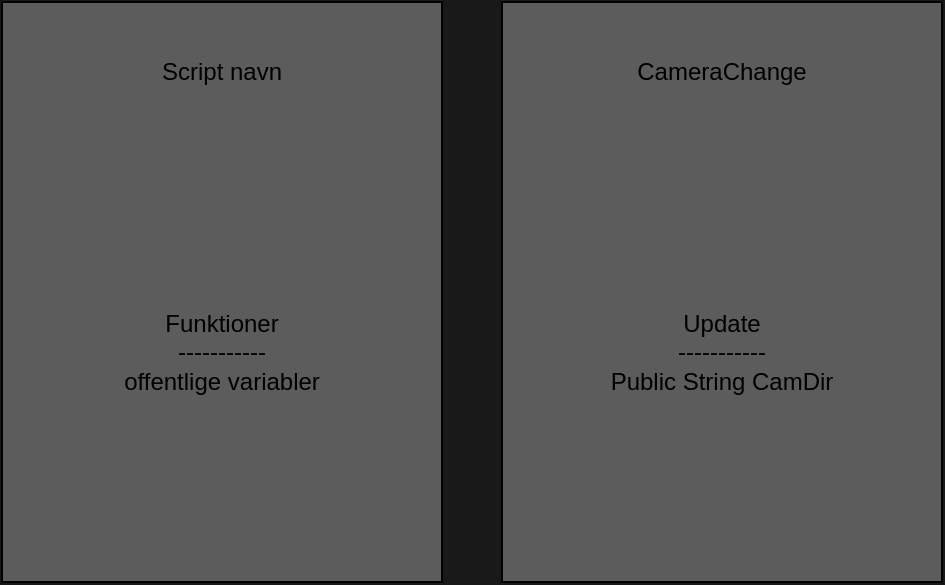 <mxfile version="22.1.17" type="github">
  <diagram name="Side-1" id="M3Rd7NAe1DH0WTdxckw0">
    <mxGraphModel dx="1176" dy="511" grid="1" gridSize="10" guides="1" tooltips="1" connect="1" arrows="1" fold="1" page="1" pageScale="1" pageWidth="827" pageHeight="1169" background="#191919" math="0" shadow="0">
      <root>
        <mxCell id="0" />
        <mxCell id="1" parent="0" />
        <mxCell id="lyic0oma0L8n6ndw-db4-1" value="" style="rounded=0;whiteSpace=wrap;html=1;fillColor=#5C5C5C;" parent="1" vertex="1">
          <mxGeometry x="170" y="100" width="220" height="290" as="geometry" />
        </mxCell>
        <mxCell id="lyic0oma0L8n6ndw-db4-2" value="Script navn" style="text;html=1;align=center;verticalAlign=middle;whiteSpace=wrap;rounded=0;" parent="1" vertex="1">
          <mxGeometry x="190" y="120" width="180" height="30" as="geometry" />
        </mxCell>
        <mxCell id="lyic0oma0L8n6ndw-db4-3" value="Funktioner&lt;br&gt;-----------&lt;br&gt;offentlige variabler" style="text;html=1;align=center;verticalAlign=middle;whiteSpace=wrap;rounded=0;" parent="1" vertex="1">
          <mxGeometry x="190" y="180" width="180" height="190" as="geometry" />
        </mxCell>
        <mxCell id="7upqgyInjAvERLsDu8iF-3" value="" style="rounded=0;whiteSpace=wrap;html=1;fillColor=#5C5C5C;" vertex="1" parent="1">
          <mxGeometry x="420" y="100" width="220" height="290" as="geometry" />
        </mxCell>
        <mxCell id="7upqgyInjAvERLsDu8iF-4" value="CameraChange" style="text;html=1;align=center;verticalAlign=middle;whiteSpace=wrap;rounded=0;" vertex="1" parent="1">
          <mxGeometry x="440" y="120" width="180" height="30" as="geometry" />
        </mxCell>
        <mxCell id="7upqgyInjAvERLsDu8iF-5" value="Update&lt;br&gt;-----------&lt;br&gt;Public String CamDir" style="text;html=1;align=center;verticalAlign=middle;whiteSpace=wrap;rounded=0;" vertex="1" parent="1">
          <mxGeometry x="440" y="180" width="180" height="190" as="geometry" />
        </mxCell>
      </root>
    </mxGraphModel>
  </diagram>
</mxfile>

